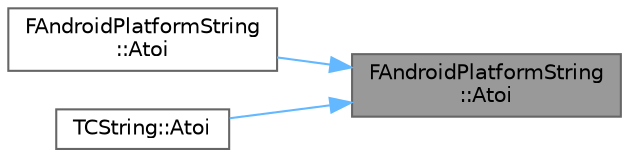 digraph "FAndroidPlatformString::Atoi"
{
 // INTERACTIVE_SVG=YES
 // LATEX_PDF_SIZE
  bgcolor="transparent";
  edge [fontname=Helvetica,fontsize=10,labelfontname=Helvetica,labelfontsize=10];
  node [fontname=Helvetica,fontsize=10,shape=box,height=0.2,width=0.4];
  rankdir="RL";
  Node1 [id="Node000001",label="FAndroidPlatformString\l::Atoi",height=0.2,width=0.4,color="gray40", fillcolor="grey60", style="filled", fontcolor="black",tooltip=" "];
  Node1 -> Node2 [id="edge1_Node000001_Node000002",dir="back",color="steelblue1",style="solid",tooltip=" "];
  Node2 [id="Node000002",label="FAndroidPlatformString\l::Atoi",height=0.2,width=0.4,color="grey40", fillcolor="white", style="filled",URL="$d5/d69/structFAndroidPlatformString.html#a7538f0d138218ab26426331e6d0bbe29",tooltip=" "];
  Node1 -> Node3 [id="edge2_Node000001_Node000003",dir="back",color="steelblue1",style="solid",tooltip=" "];
  Node3 [id="Node000003",label="TCString::Atoi",height=0.2,width=0.4,color="grey40", fillcolor="white", style="filled",URL="$df/d74/structTCString.html#a935202e92add34a181636ea10c8dd829",tooltip="atoi wrapper"];
}
